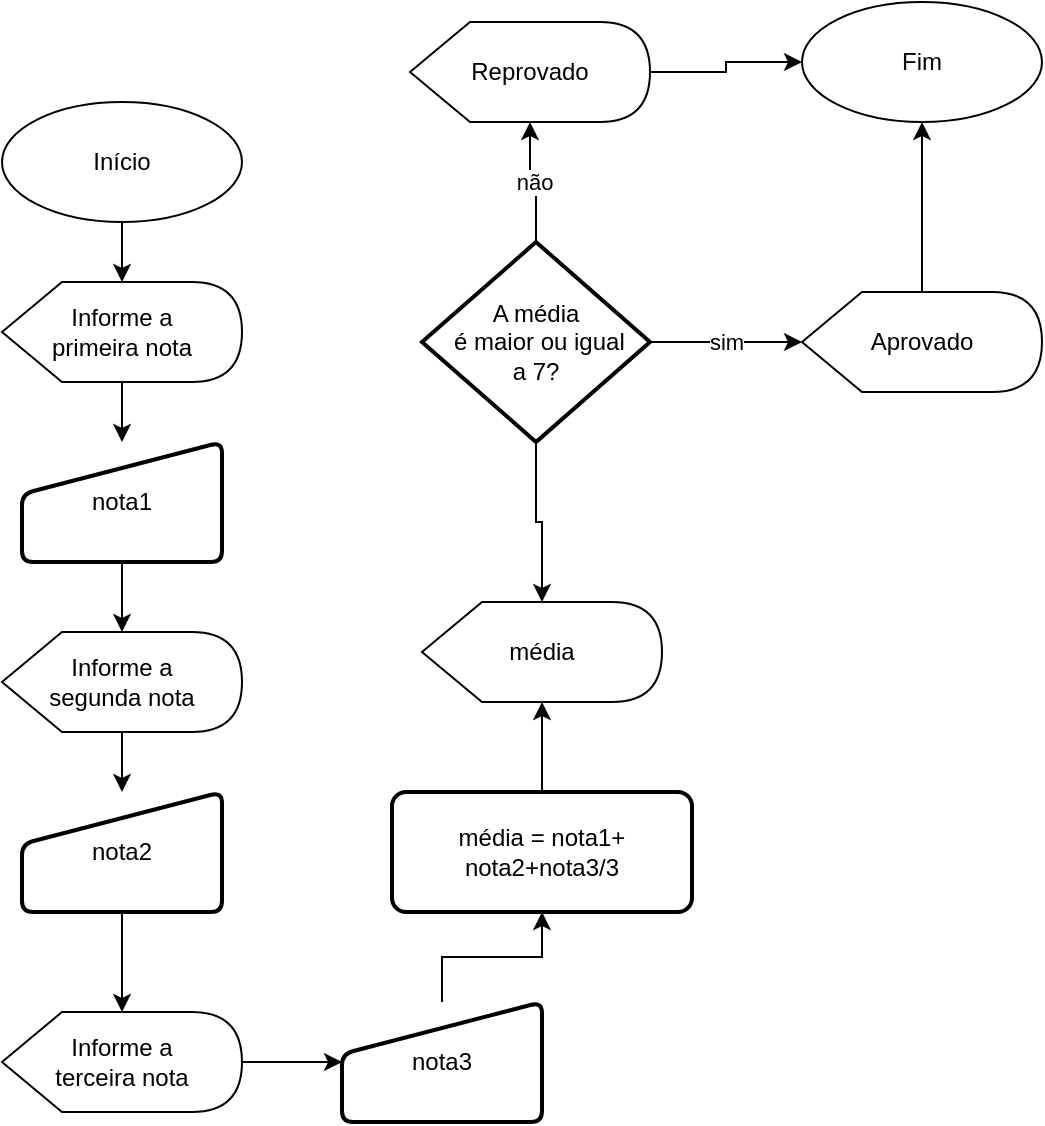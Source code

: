 <mxfile version="21.8.2" type="google">
  <diagram name="Página-1" id="n2yU26g9c_W9qSnj8aHq">
    <mxGraphModel dx="954" dy="588" grid="1" gridSize="10" guides="1" tooltips="1" connect="1" arrows="1" fold="1" page="1" pageScale="1" pageWidth="827" pageHeight="1169" math="0" shadow="0">
      <root>
        <mxCell id="0" />
        <mxCell id="1" parent="0" />
        <mxCell id="qlIrQi9XyQ6IbTG7EHrp-11" value="" style="edgeStyle=orthogonalEdgeStyle;rounded=0;orthogonalLoop=1;jettySize=auto;html=1;" edge="1" parent="1" source="qlIrQi9XyQ6IbTG7EHrp-1" target="qlIrQi9XyQ6IbTG7EHrp-2">
          <mxGeometry relative="1" as="geometry" />
        </mxCell>
        <mxCell id="qlIrQi9XyQ6IbTG7EHrp-1" value="Início" style="ellipse;whiteSpace=wrap;html=1;" vertex="1" parent="1">
          <mxGeometry x="130" y="90" width="120" height="60" as="geometry" />
        </mxCell>
        <mxCell id="qlIrQi9XyQ6IbTG7EHrp-9" value="" style="edgeStyle=orthogonalEdgeStyle;rounded=0;orthogonalLoop=1;jettySize=auto;html=1;" edge="1" parent="1" source="qlIrQi9XyQ6IbTG7EHrp-2" target="qlIrQi9XyQ6IbTG7EHrp-8">
          <mxGeometry relative="1" as="geometry" />
        </mxCell>
        <mxCell id="qlIrQi9XyQ6IbTG7EHrp-2" value="Informe a &lt;br&gt;primeira nota" style="shape=display;whiteSpace=wrap;html=1;" vertex="1" parent="1">
          <mxGeometry x="130" y="180" width="120" height="50" as="geometry" />
        </mxCell>
        <mxCell id="qlIrQi9XyQ6IbTG7EHrp-15" value="" style="edgeStyle=orthogonalEdgeStyle;rounded=0;orthogonalLoop=1;jettySize=auto;html=1;" edge="1" parent="1" source="qlIrQi9XyQ6IbTG7EHrp-8" target="qlIrQi9XyQ6IbTG7EHrp-13">
          <mxGeometry relative="1" as="geometry" />
        </mxCell>
        <mxCell id="qlIrQi9XyQ6IbTG7EHrp-8" value="nota1" style="html=1;strokeWidth=2;shape=manualInput;whiteSpace=wrap;rounded=1;size=26;arcSize=11;" vertex="1" parent="1">
          <mxGeometry x="140" y="260" width="100" height="60" as="geometry" />
        </mxCell>
        <mxCell id="qlIrQi9XyQ6IbTG7EHrp-12" value="" style="edgeStyle=orthogonalEdgeStyle;rounded=0;orthogonalLoop=1;jettySize=auto;html=1;" edge="1" parent="1" source="qlIrQi9XyQ6IbTG7EHrp-13" target="qlIrQi9XyQ6IbTG7EHrp-14">
          <mxGeometry relative="1" as="geometry" />
        </mxCell>
        <mxCell id="qlIrQi9XyQ6IbTG7EHrp-13" value="Informe a &lt;br&gt;segunda nota" style="shape=display;whiteSpace=wrap;html=1;" vertex="1" parent="1">
          <mxGeometry x="130" y="355" width="120" height="50" as="geometry" />
        </mxCell>
        <mxCell id="qlIrQi9XyQ6IbTG7EHrp-19" value="" style="edgeStyle=orthogonalEdgeStyle;rounded=0;orthogonalLoop=1;jettySize=auto;html=1;" edge="1" parent="1" source="qlIrQi9XyQ6IbTG7EHrp-14" target="qlIrQi9XyQ6IbTG7EHrp-17">
          <mxGeometry relative="1" as="geometry" />
        </mxCell>
        <mxCell id="qlIrQi9XyQ6IbTG7EHrp-14" value="nota2" style="html=1;strokeWidth=2;shape=manualInput;whiteSpace=wrap;rounded=1;size=26;arcSize=11;" vertex="1" parent="1">
          <mxGeometry x="140" y="435" width="100" height="60" as="geometry" />
        </mxCell>
        <mxCell id="qlIrQi9XyQ6IbTG7EHrp-22" value="" style="edgeStyle=orthogonalEdgeStyle;rounded=0;orthogonalLoop=1;jettySize=auto;html=1;" edge="1" parent="1" source="qlIrQi9XyQ6IbTG7EHrp-17" target="qlIrQi9XyQ6IbTG7EHrp-18">
          <mxGeometry relative="1" as="geometry" />
        </mxCell>
        <mxCell id="qlIrQi9XyQ6IbTG7EHrp-17" value="Informe a &lt;br&gt;terceira nota" style="shape=display;whiteSpace=wrap;html=1;" vertex="1" parent="1">
          <mxGeometry x="130" y="545" width="120" height="50" as="geometry" />
        </mxCell>
        <mxCell id="qlIrQi9XyQ6IbTG7EHrp-25" value="" style="edgeStyle=orthogonalEdgeStyle;rounded=0;orthogonalLoop=1;jettySize=auto;html=1;" edge="1" parent="1" source="qlIrQi9XyQ6IbTG7EHrp-18" target="qlIrQi9XyQ6IbTG7EHrp-24">
          <mxGeometry relative="1" as="geometry" />
        </mxCell>
        <mxCell id="qlIrQi9XyQ6IbTG7EHrp-18" value="nota3" style="html=1;strokeWidth=2;shape=manualInput;whiteSpace=wrap;rounded=1;size=26;arcSize=11;" vertex="1" parent="1">
          <mxGeometry x="300" y="540" width="100" height="60" as="geometry" />
        </mxCell>
        <mxCell id="qlIrQi9XyQ6IbTG7EHrp-29" value="" style="edgeStyle=orthogonalEdgeStyle;rounded=0;orthogonalLoop=1;jettySize=auto;html=1;" edge="1" parent="1" source="qlIrQi9XyQ6IbTG7EHrp-24" target="qlIrQi9XyQ6IbTG7EHrp-27">
          <mxGeometry relative="1" as="geometry" />
        </mxCell>
        <mxCell id="qlIrQi9XyQ6IbTG7EHrp-24" value="média = nota1+&lt;br&gt;nota2+nota3/3" style="rounded=1;whiteSpace=wrap;html=1;absoluteArcSize=1;arcSize=14;strokeWidth=2;" vertex="1" parent="1">
          <mxGeometry x="325" y="435" width="150" height="60" as="geometry" />
        </mxCell>
        <mxCell id="qlIrQi9XyQ6IbTG7EHrp-27" value="média" style="shape=display;whiteSpace=wrap;html=1;" vertex="1" parent="1">
          <mxGeometry x="340" y="340" width="120" height="50" as="geometry" />
        </mxCell>
        <mxCell id="qlIrQi9XyQ6IbTG7EHrp-31" value="" style="edgeStyle=orthogonalEdgeStyle;rounded=0;orthogonalLoop=1;jettySize=auto;html=1;" edge="1" parent="1" source="qlIrQi9XyQ6IbTG7EHrp-30" target="qlIrQi9XyQ6IbTG7EHrp-27">
          <mxGeometry relative="1" as="geometry" />
        </mxCell>
        <mxCell id="qlIrQi9XyQ6IbTG7EHrp-36" value="sim" style="edgeStyle=orthogonalEdgeStyle;rounded=0;orthogonalLoop=1;jettySize=auto;html=1;" edge="1" parent="1" source="qlIrQi9XyQ6IbTG7EHrp-30" target="qlIrQi9XyQ6IbTG7EHrp-33">
          <mxGeometry relative="1" as="geometry" />
        </mxCell>
        <mxCell id="qlIrQi9XyQ6IbTG7EHrp-37" value="não" style="edgeStyle=orthogonalEdgeStyle;rounded=0;orthogonalLoop=1;jettySize=auto;html=1;" edge="1" parent="1" source="qlIrQi9XyQ6IbTG7EHrp-30" target="qlIrQi9XyQ6IbTG7EHrp-35">
          <mxGeometry relative="1" as="geometry" />
        </mxCell>
        <mxCell id="qlIrQi9XyQ6IbTG7EHrp-30" value="A média&lt;br&gt;&amp;nbsp;é maior ou igual &lt;br&gt;a 7?" style="strokeWidth=2;html=1;shape=mxgraph.flowchart.decision;whiteSpace=wrap;" vertex="1" parent="1">
          <mxGeometry x="340" y="160" width="114" height="100" as="geometry" />
        </mxCell>
        <mxCell id="qlIrQi9XyQ6IbTG7EHrp-40" value="" style="edgeStyle=orthogonalEdgeStyle;rounded=0;orthogonalLoop=1;jettySize=auto;html=1;" edge="1" parent="1" source="qlIrQi9XyQ6IbTG7EHrp-33" target="qlIrQi9XyQ6IbTG7EHrp-38">
          <mxGeometry relative="1" as="geometry" />
        </mxCell>
        <mxCell id="qlIrQi9XyQ6IbTG7EHrp-33" value="Aprovado" style="shape=display;whiteSpace=wrap;html=1;" vertex="1" parent="1">
          <mxGeometry x="530" y="185" width="120" height="50" as="geometry" />
        </mxCell>
        <mxCell id="qlIrQi9XyQ6IbTG7EHrp-39" value="" style="edgeStyle=orthogonalEdgeStyle;rounded=0;orthogonalLoop=1;jettySize=auto;html=1;" edge="1" parent="1" source="qlIrQi9XyQ6IbTG7EHrp-35" target="qlIrQi9XyQ6IbTG7EHrp-38">
          <mxGeometry relative="1" as="geometry" />
        </mxCell>
        <mxCell id="qlIrQi9XyQ6IbTG7EHrp-35" value="Reprovado" style="shape=display;whiteSpace=wrap;html=1;" vertex="1" parent="1">
          <mxGeometry x="334" y="50" width="120" height="50" as="geometry" />
        </mxCell>
        <mxCell id="qlIrQi9XyQ6IbTG7EHrp-38" value="Fim" style="ellipse;whiteSpace=wrap;html=1;" vertex="1" parent="1">
          <mxGeometry x="530" y="40" width="120" height="60" as="geometry" />
        </mxCell>
      </root>
    </mxGraphModel>
  </diagram>
</mxfile>
